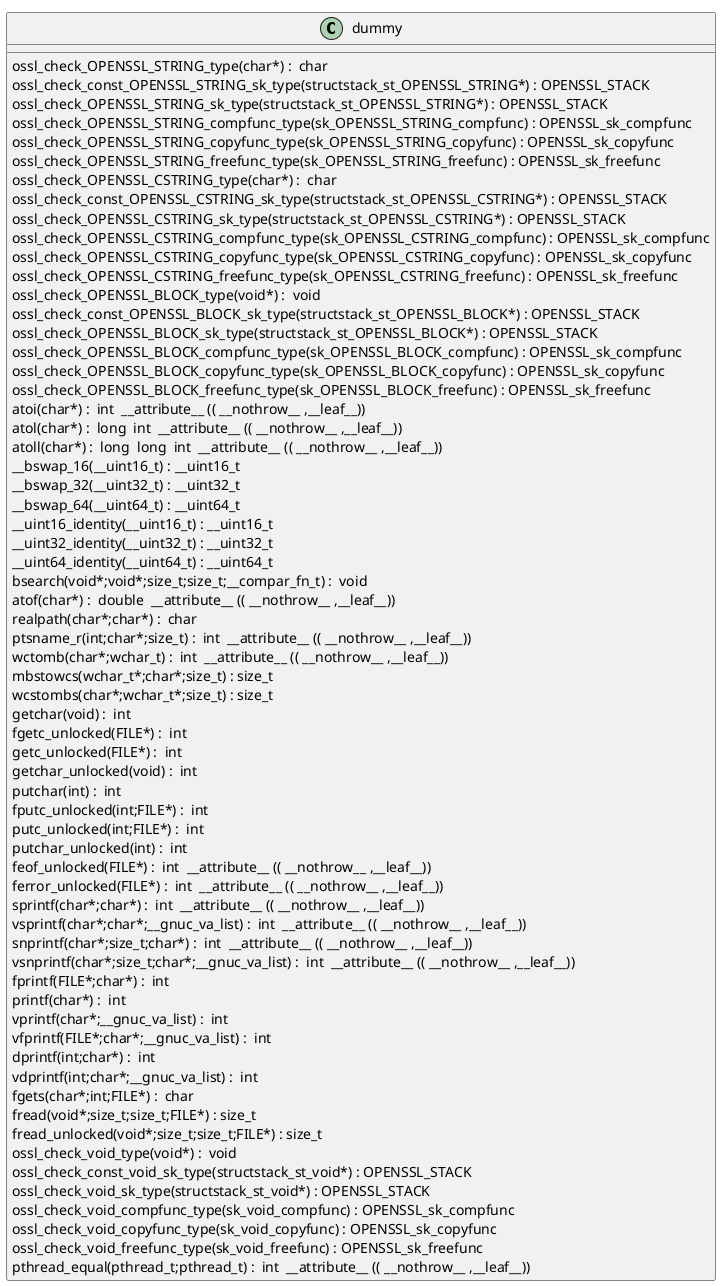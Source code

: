 @startuml
!pragma layout smetana
class dummy {
ossl_check_OPENSSL_STRING_type(char*) :  char  [[[./../../.././qc/apps/lib/app_libctx.c.html#423]]]
ossl_check_const_OPENSSL_STRING_sk_type(structstack_st_OPENSSL_STRING*) : OPENSSL_STACK [[[./../../.././qc/apps/lib/app_libctx.c.html#423]]]
ossl_check_OPENSSL_STRING_sk_type(structstack_st_OPENSSL_STRING*) : OPENSSL_STACK [[[./../../.././qc/apps/lib/app_libctx.c.html#423]]]
ossl_check_OPENSSL_STRING_compfunc_type(sk_OPENSSL_STRING_compfunc) : OPENSSL_sk_compfunc [[[./../../.././qc/apps/lib/app_libctx.c.html#423]]]
ossl_check_OPENSSL_STRING_copyfunc_type(sk_OPENSSL_STRING_copyfunc) : OPENSSL_sk_copyfunc [[[./../../.././qc/apps/lib/app_libctx.c.html#423]]]
ossl_check_OPENSSL_STRING_freefunc_type(sk_OPENSSL_STRING_freefunc) : OPENSSL_sk_freefunc [[[./../../.././qc/apps/lib/app_libctx.c.html#423]]]
ossl_check_OPENSSL_CSTRING_type(char*) :  char  [[[./../../.././qc/apps/lib/app_libctx.c.html#425]]]
ossl_check_const_OPENSSL_CSTRING_sk_type(structstack_st_OPENSSL_CSTRING*) : OPENSSL_STACK [[[./../../.././qc/apps/lib/app_libctx.c.html#425]]]
ossl_check_OPENSSL_CSTRING_sk_type(structstack_st_OPENSSL_CSTRING*) : OPENSSL_STACK [[[./../../.././qc/apps/lib/app_libctx.c.html#425]]]
ossl_check_OPENSSL_CSTRING_compfunc_type(sk_OPENSSL_CSTRING_compfunc) : OPENSSL_sk_compfunc [[[./../../.././qc/apps/lib/app_libctx.c.html#425]]]
ossl_check_OPENSSL_CSTRING_copyfunc_type(sk_OPENSSL_CSTRING_copyfunc) : OPENSSL_sk_copyfunc [[[./../../.././qc/apps/lib/app_libctx.c.html#425]]]
ossl_check_OPENSSL_CSTRING_freefunc_type(sk_OPENSSL_CSTRING_freefunc) : OPENSSL_sk_freefunc [[[./../../.././qc/apps/lib/app_libctx.c.html#425]]]
ossl_check_OPENSSL_BLOCK_type(void*) :  void  [[[./../../.././qc/apps/lib/app_libctx.c.html#428]]]
ossl_check_const_OPENSSL_BLOCK_sk_type(structstack_st_OPENSSL_BLOCK*) : OPENSSL_STACK [[[./../../.././qc/apps/lib/app_libctx.c.html#428]]]
ossl_check_OPENSSL_BLOCK_sk_type(structstack_st_OPENSSL_BLOCK*) : OPENSSL_STACK [[[./../../.././qc/apps/lib/app_libctx.c.html#428]]]
ossl_check_OPENSSL_BLOCK_compfunc_type(sk_OPENSSL_BLOCK_compfunc) : OPENSSL_sk_compfunc [[[./../../.././qc/apps/lib/app_libctx.c.html#428]]]
ossl_check_OPENSSL_BLOCK_copyfunc_type(sk_OPENSSL_BLOCK_copyfunc) : OPENSSL_sk_copyfunc [[[./../../.././qc/apps/lib/app_libctx.c.html#428]]]
ossl_check_OPENSSL_BLOCK_freefunc_type(sk_OPENSSL_BLOCK_freefunc) : OPENSSL_sk_freefunc [[[./../../.././qc/apps/lib/app_libctx.c.html#428]]]
atoi(char*) :  int  __attribute__ (( __nothrow__ ,__leaf__)) [[[./../../.././qc/apps/lib/app_libctx.c.html#765]]]
atol(char*) :  long  int  __attribute__ (( __nothrow__ ,__leaf__)) [[[./../../.././qc/apps/lib/app_libctx.c.html#770]]]
atoll(char*) :  long  long  int  __attribute__ (( __nothrow__ ,__leaf__)) [[[./../../.././qc/apps/lib/app_libctx.c.html#777]]]
__bswap_16(__uint16_t) : __uint16_t [[[./../../.././qc/apps/lib/app_libctx.c.html#939]]]
__bswap_32(__uint32_t) : __uint32_t [[[./../../.././qc/apps/lib/app_libctx.c.html#954]]]
__bswap_64(__uint64_t) : __uint64_t [[[./../../.././qc/apps/lib/app_libctx.c.html#964]]]
__uint16_identity(__uint16_t) : __uint16_t [[[./../../.././qc/apps/lib/app_libctx.c.html#976]]]
__uint32_identity(__uint32_t) : __uint32_t [[[./../../.././qc/apps/lib/app_libctx.c.html#982]]]
__uint64_identity(__uint64_t) : __uint64_t [[[./../../.././qc/apps/lib/app_libctx.c.html#988]]]
bsearch(void*;void*;size_t;size_t;__compar_fn_t) :  void  [[[./../../.././qc/apps/lib/app_libctx.c.html#1656]]]
atof(char*) :  double  __attribute__ (( __nothrow__ ,__leaf__)) [[[./../../.././qc/apps/lib/app_libctx.c.html#18831]]]
realpath(char*;char*) :  char  [[[./../../.././qc/apps/lib/app_libctx.c.html#1]]]
ptsname_r(int;char*;size_t) :  int  __attribute__ (( __nothrow__ ,__leaf__)) [[[./../../.././qc/apps/lib/app_libctx.c.html#1]]]
wctomb(char*;wchar_t) :  int  __attribute__ (( __nothrow__ ,__leaf__)) [[[./../../.././qc/apps/lib/app_libctx.c.html#1]]]
mbstowcs(wchar_t*;char*;size_t) : size_t [[[./../../.././qc/apps/lib/app_libctx.c.html#1]]]
wcstombs(char*;wchar_t*;size_t) : size_t [[[./../../.././qc/apps/lib/app_libctx.c.html#1]]]
getchar(void) :  int  [[[./../../.././qc/apps/lib/app_libctx.c.html#1]]]
fgetc_unlocked(FILE*) :  int  [[[./../../.././qc/apps/lib/app_libctx.c.html#1]]]
getc_unlocked(FILE*) :  int  [[[./../../.././qc/apps/lib/app_libctx.c.html#1]]]
getchar_unlocked(void) :  int  [[[./../../.././qc/apps/lib/app_libctx.c.html#1]]]
putchar(int) :  int  [[[./../../.././qc/apps/lib/app_libctx.c.html#1]]]
fputc_unlocked(int;FILE*) :  int  [[[./../../.././qc/apps/lib/app_libctx.c.html#1]]]
putc_unlocked(int;FILE*) :  int  [[[./../../.././qc/apps/lib/app_libctx.c.html#1]]]
putchar_unlocked(int) :  int  [[[./../../.././qc/apps/lib/app_libctx.c.html#1]]]
feof_unlocked(FILE*) :  int  __attribute__ (( __nothrow__ ,__leaf__)) [[[./../../.././qc/apps/lib/app_libctx.c.html#1]]]
ferror_unlocked(FILE*) :  int  __attribute__ (( __nothrow__ ,__leaf__)) [[[./../../.././qc/apps/lib/app_libctx.c.html#1]]]
sprintf(char*;char*) :  int  __attribute__ (( __nothrow__ ,__leaf__)) [[[./../../.././qc/apps/lib/app_libctx.c.html#1]]]
vsprintf(char*;char*;__gnuc_va_list) :  int  __attribute__ (( __nothrow__ ,__leaf__)) [[[./../../.././qc/apps/lib/app_libctx.c.html#1]]]
snprintf(char*;size_t;char*) :  int  __attribute__ (( __nothrow__ ,__leaf__)) [[[./../../.././qc/apps/lib/app_libctx.c.html#1]]]
vsnprintf(char*;size_t;char*;__gnuc_va_list) :  int  __attribute__ (( __nothrow__ ,__leaf__)) [[[./../../.././qc/apps/lib/app_libctx.c.html#1]]]
fprintf(FILE*;char*) :  int  [[[./../../.././qc/apps/lib/app_libctx.c.html#1]]]
printf(char*) :  int  [[[./../../.././qc/apps/lib/app_libctx.c.html#1]]]
vprintf(char*;__gnuc_va_list) :  int  [[[./../../.././qc/apps/lib/app_libctx.c.html#1]]]
vfprintf(FILE*;char*;__gnuc_va_list) :  int  [[[./../../.././qc/apps/lib/app_libctx.c.html#1]]]
dprintf(int;char*) :  int  [[[./../../.././qc/apps/lib/app_libctx.c.html#1]]]
vdprintf(int;char*;__gnuc_va_list) :  int  [[[./../../.././qc/apps/lib/app_libctx.c.html#1]]]
fgets(char*;int;FILE*) :  char  [[[./../../.././qc/apps/lib/app_libctx.c.html#1]]]
fread(void*;size_t;size_t;FILE*) : size_t [[[./../../.././qc/apps/lib/app_libctx.c.html#1]]]
fread_unlocked(void*;size_t;size_t;FILE*) : size_t [[[./../../.././qc/apps/lib/app_libctx.c.html#1]]]
ossl_check_void_type(void*) :  void  [[[./../../.././qc/apps/lib/app_libctx.c.html#1]]]
ossl_check_const_void_sk_type(structstack_st_void*) : OPENSSL_STACK [[[./../../.././qc/apps/lib/app_libctx.c.html#1]]]
ossl_check_void_sk_type(structstack_st_void*) : OPENSSL_STACK [[[./../../.././qc/apps/lib/app_libctx.c.html#1]]]
ossl_check_void_compfunc_type(sk_void_compfunc) : OPENSSL_sk_compfunc [[[./../../.././qc/apps/lib/app_libctx.c.html#1]]]
ossl_check_void_copyfunc_type(sk_void_copyfunc) : OPENSSL_sk_copyfunc [[[./../../.././qc/apps/lib/app_libctx.c.html#1]]]
ossl_check_void_freefunc_type(sk_void_freefunc) : OPENSSL_sk_freefunc [[[./../../.././qc/apps/lib/app_libctx.c.html#1]]]
pthread_equal(pthread_t;pthread_t) :  int  __attribute__ (( __nothrow__ ,__leaf__)) [[[./../../.././qc/apps/lib/app_libctx.c.html#1]]]
} 
@enduml
